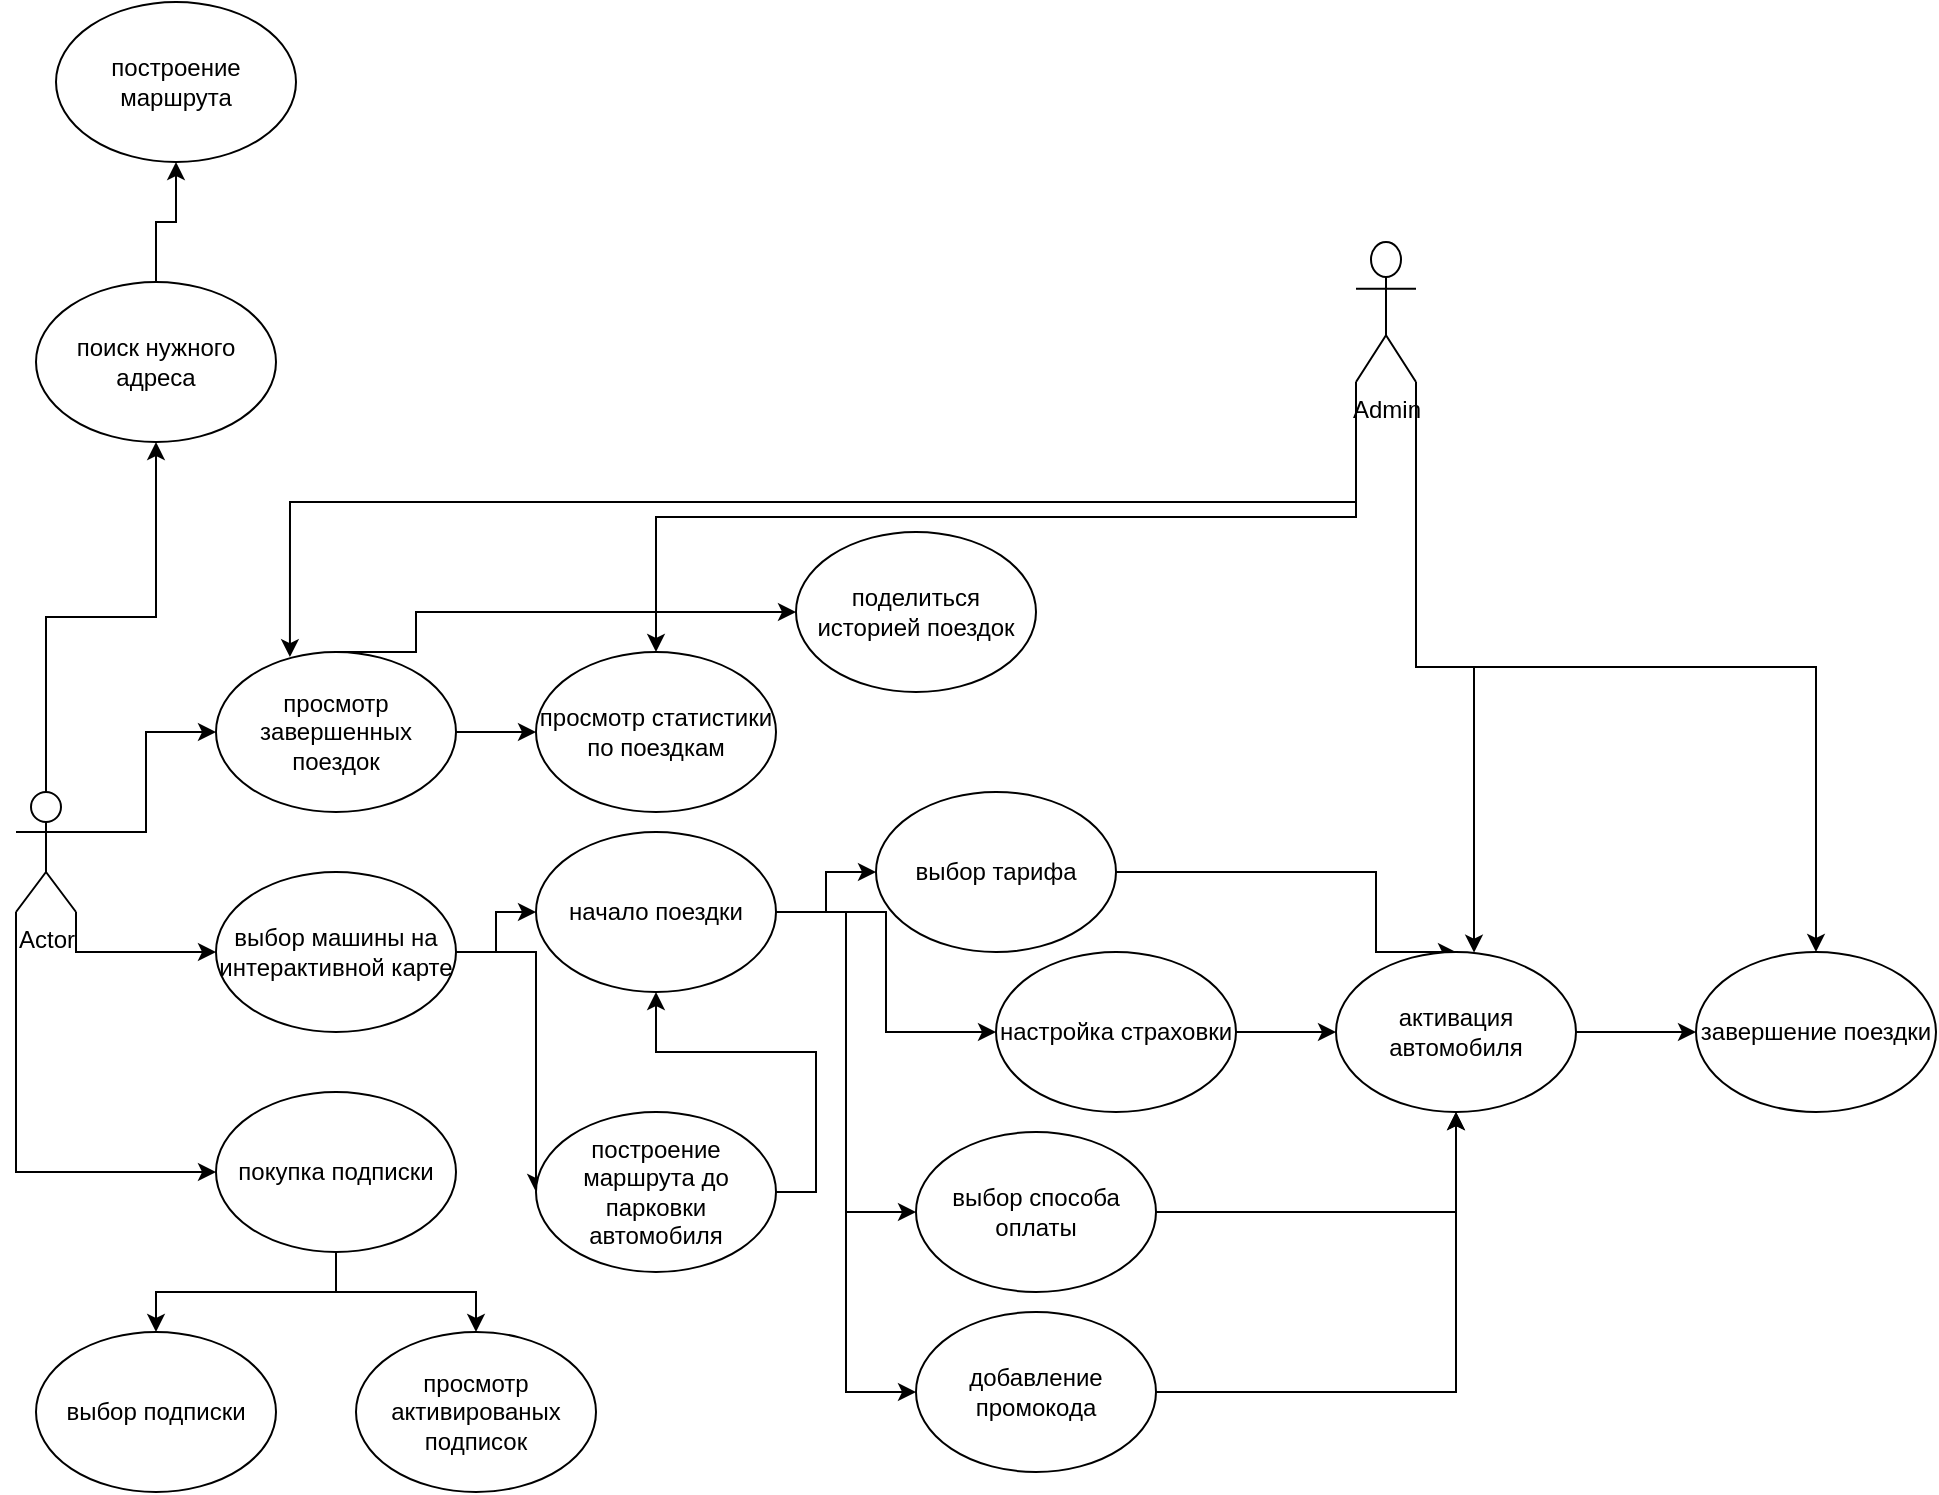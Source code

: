 <mxfile version="24.7.8">
  <diagram name="Страница — 1" id="HjjRgaQjeFVheYXlBfXP">
    <mxGraphModel dx="1050" dy="621" grid="1" gridSize="10" guides="1" tooltips="1" connect="1" arrows="1" fold="1" page="1" pageScale="1" pageWidth="2000" pageHeight="2000" math="0" shadow="0">
      <root>
        <mxCell id="0" />
        <mxCell id="1" parent="0" />
        <mxCell id="LvqiaOlGsgkLTVf1lzNf-4" style="edgeStyle=orthogonalEdgeStyle;rounded=0;orthogonalLoop=1;jettySize=auto;html=1;exitX=1;exitY=0.333;exitDx=0;exitDy=0;exitPerimeter=0;entryX=0;entryY=0.5;entryDx=0;entryDy=0;" parent="1" source="LvqiaOlGsgkLTVf1lzNf-1" target="LvqiaOlGsgkLTVf1lzNf-8" edge="1">
          <mxGeometry relative="1" as="geometry">
            <mxPoint x="600" y="885" as="targetPoint" />
          </mxGeometry>
        </mxCell>
        <mxCell id="LvqiaOlGsgkLTVf1lzNf-7" style="edgeStyle=orthogonalEdgeStyle;rounded=0;orthogonalLoop=1;jettySize=auto;html=1;exitX=1;exitY=1;exitDx=0;exitDy=0;exitPerimeter=0;" parent="1" source="LvqiaOlGsgkLTVf1lzNf-1" target="LvqiaOlGsgkLTVf1lzNf-5" edge="1">
          <mxGeometry relative="1" as="geometry" />
        </mxCell>
        <mxCell id="LvqiaOlGsgkLTVf1lzNf-10" style="edgeStyle=orthogonalEdgeStyle;rounded=0;orthogonalLoop=1;jettySize=auto;html=1;exitX=0;exitY=1;exitDx=0;exitDy=0;exitPerimeter=0;entryX=0;entryY=0.5;entryDx=0;entryDy=0;" parent="1" source="LvqiaOlGsgkLTVf1lzNf-1" target="LvqiaOlGsgkLTVf1lzNf-9" edge="1">
          <mxGeometry relative="1" as="geometry" />
        </mxCell>
        <mxCell id="B99p9fjbkFa-85wRjsp8-11" style="edgeStyle=orthogonalEdgeStyle;rounded=0;orthogonalLoop=1;jettySize=auto;html=1;exitX=0.5;exitY=0;exitDx=0;exitDy=0;exitPerimeter=0;entryX=0.5;entryY=1;entryDx=0;entryDy=0;" edge="1" parent="1" source="LvqiaOlGsgkLTVf1lzNf-1" target="LvqiaOlGsgkLTVf1lzNf-18">
          <mxGeometry relative="1" as="geometry" />
        </mxCell>
        <mxCell id="LvqiaOlGsgkLTVf1lzNf-1" value="Actor" style="shape=umlActor;verticalLabelPosition=bottom;verticalAlign=top;html=1;outlineConnect=0;" parent="1" vertex="1">
          <mxGeometry x="500" y="915" width="30" height="60" as="geometry" />
        </mxCell>
        <mxCell id="LvqiaOlGsgkLTVf1lzNf-15" style="edgeStyle=orthogonalEdgeStyle;rounded=0;orthogonalLoop=1;jettySize=auto;html=1;exitX=1;exitY=0.5;exitDx=0;exitDy=0;entryX=0;entryY=0.5;entryDx=0;entryDy=0;" parent="1" source="LvqiaOlGsgkLTVf1lzNf-5" target="LvqiaOlGsgkLTVf1lzNf-14" edge="1">
          <mxGeometry relative="1" as="geometry" />
        </mxCell>
        <mxCell id="LvqiaOlGsgkLTVf1lzNf-23" style="edgeStyle=orthogonalEdgeStyle;rounded=0;orthogonalLoop=1;jettySize=auto;html=1;exitX=1;exitY=0.5;exitDx=0;exitDy=0;" parent="1" source="LvqiaOlGsgkLTVf1lzNf-5" target="LvqiaOlGsgkLTVf1lzNf-22" edge="1">
          <mxGeometry relative="1" as="geometry">
            <Array as="points">
              <mxPoint x="760" y="995" />
            </Array>
          </mxGeometry>
        </mxCell>
        <mxCell id="LvqiaOlGsgkLTVf1lzNf-5" value="выбор машины на интерактивной карте" style="ellipse;whiteSpace=wrap;html=1;" parent="1" vertex="1">
          <mxGeometry x="600" y="955" width="120" height="80" as="geometry" />
        </mxCell>
        <mxCell id="LvqiaOlGsgkLTVf1lzNf-12" style="edgeStyle=orthogonalEdgeStyle;rounded=0;orthogonalLoop=1;jettySize=auto;html=1;exitX=1;exitY=0.5;exitDx=0;exitDy=0;entryX=0;entryY=0.5;entryDx=0;entryDy=0;" parent="1" source="LvqiaOlGsgkLTVf1lzNf-8" target="LvqiaOlGsgkLTVf1lzNf-11" edge="1">
          <mxGeometry relative="1" as="geometry" />
        </mxCell>
        <mxCell id="B99p9fjbkFa-85wRjsp8-4" style="edgeStyle=orthogonalEdgeStyle;rounded=0;orthogonalLoop=1;jettySize=auto;html=1;exitX=0.5;exitY=0;exitDx=0;exitDy=0;entryX=0;entryY=0.5;entryDx=0;entryDy=0;" edge="1" parent="1" source="LvqiaOlGsgkLTVf1lzNf-8" target="B99p9fjbkFa-85wRjsp8-2">
          <mxGeometry relative="1" as="geometry">
            <Array as="points">
              <mxPoint x="700" y="845" />
              <mxPoint x="700" y="825" />
            </Array>
          </mxGeometry>
        </mxCell>
        <mxCell id="LvqiaOlGsgkLTVf1lzNf-8" value="просмотр завершенных поездок" style="ellipse;whiteSpace=wrap;html=1;" parent="1" vertex="1">
          <mxGeometry x="600" y="845" width="120" height="80" as="geometry" />
        </mxCell>
        <mxCell id="B99p9fjbkFa-85wRjsp8-6" style="edgeStyle=orthogonalEdgeStyle;rounded=0;orthogonalLoop=1;jettySize=auto;html=1;exitX=0.5;exitY=1;exitDx=0;exitDy=0;entryX=0.5;entryY=0;entryDx=0;entryDy=0;" edge="1" parent="1" source="LvqiaOlGsgkLTVf1lzNf-9" target="B99p9fjbkFa-85wRjsp8-5">
          <mxGeometry relative="1" as="geometry" />
        </mxCell>
        <mxCell id="B99p9fjbkFa-85wRjsp8-8" style="edgeStyle=orthogonalEdgeStyle;rounded=0;orthogonalLoop=1;jettySize=auto;html=1;exitX=0.5;exitY=1;exitDx=0;exitDy=0;entryX=0.5;entryY=0;entryDx=0;entryDy=0;" edge="1" parent="1" source="LvqiaOlGsgkLTVf1lzNf-9" target="B99p9fjbkFa-85wRjsp8-7">
          <mxGeometry relative="1" as="geometry" />
        </mxCell>
        <mxCell id="LvqiaOlGsgkLTVf1lzNf-9" value="покупка подписки" style="ellipse;whiteSpace=wrap;html=1;" parent="1" vertex="1">
          <mxGeometry x="600" y="1065" width="120" height="80" as="geometry" />
        </mxCell>
        <mxCell id="LvqiaOlGsgkLTVf1lzNf-11" value="просмотр статистики по поездкам" style="ellipse;whiteSpace=wrap;html=1;" parent="1" vertex="1">
          <mxGeometry x="760" y="845" width="120" height="80" as="geometry" />
        </mxCell>
        <mxCell id="LvqiaOlGsgkLTVf1lzNf-25" style="edgeStyle=orthogonalEdgeStyle;rounded=0;orthogonalLoop=1;jettySize=auto;html=1;exitX=1;exitY=0.5;exitDx=0;exitDy=0;" parent="1" source="LvqiaOlGsgkLTVf1lzNf-14" target="LvqiaOlGsgkLTVf1lzNf-24" edge="1">
          <mxGeometry relative="1" as="geometry" />
        </mxCell>
        <mxCell id="LvqiaOlGsgkLTVf1lzNf-28" style="edgeStyle=orthogonalEdgeStyle;rounded=0;orthogonalLoop=1;jettySize=auto;html=1;exitX=1;exitY=0.5;exitDx=0;exitDy=0;" parent="1" source="LvqiaOlGsgkLTVf1lzNf-14" target="LvqiaOlGsgkLTVf1lzNf-27" edge="1">
          <mxGeometry relative="1" as="geometry" />
        </mxCell>
        <mxCell id="LvqiaOlGsgkLTVf1lzNf-30" style="edgeStyle=orthogonalEdgeStyle;rounded=0;orthogonalLoop=1;jettySize=auto;html=1;exitX=1;exitY=0.5;exitDx=0;exitDy=0;entryX=0;entryY=0.5;entryDx=0;entryDy=0;" parent="1" source="LvqiaOlGsgkLTVf1lzNf-14" target="LvqiaOlGsgkLTVf1lzNf-29" edge="1">
          <mxGeometry relative="1" as="geometry" />
        </mxCell>
        <mxCell id="LvqiaOlGsgkLTVf1lzNf-33" style="edgeStyle=orthogonalEdgeStyle;rounded=0;orthogonalLoop=1;jettySize=auto;html=1;exitX=1;exitY=0.5;exitDx=0;exitDy=0;entryX=0;entryY=0.5;entryDx=0;entryDy=0;" parent="1" source="LvqiaOlGsgkLTVf1lzNf-14" target="LvqiaOlGsgkLTVf1lzNf-31" edge="1">
          <mxGeometry relative="1" as="geometry" />
        </mxCell>
        <mxCell id="LvqiaOlGsgkLTVf1lzNf-14" value="начало поездки" style="ellipse;whiteSpace=wrap;html=1;" parent="1" vertex="1">
          <mxGeometry x="760" y="935" width="120" height="80" as="geometry" />
        </mxCell>
        <mxCell id="B99p9fjbkFa-85wRjsp8-10" style="edgeStyle=orthogonalEdgeStyle;rounded=0;orthogonalLoop=1;jettySize=auto;html=1;exitX=0.5;exitY=0;exitDx=0;exitDy=0;" edge="1" parent="1" source="LvqiaOlGsgkLTVf1lzNf-18" target="LvqiaOlGsgkLTVf1lzNf-20">
          <mxGeometry relative="1" as="geometry" />
        </mxCell>
        <mxCell id="LvqiaOlGsgkLTVf1lzNf-18" value="поиск нужного адреса" style="ellipse;whiteSpace=wrap;html=1;" parent="1" vertex="1">
          <mxGeometry x="510" y="660" width="120" height="80" as="geometry" />
        </mxCell>
        <mxCell id="LvqiaOlGsgkLTVf1lzNf-20" value="построение маршрута" style="ellipse;whiteSpace=wrap;html=1;" parent="1" vertex="1">
          <mxGeometry x="520" y="520" width="120" height="80" as="geometry" />
        </mxCell>
        <mxCell id="LvqiaOlGsgkLTVf1lzNf-26" style="edgeStyle=orthogonalEdgeStyle;rounded=0;orthogonalLoop=1;jettySize=auto;html=1;exitX=1;exitY=0.5;exitDx=0;exitDy=0;entryX=0.5;entryY=1;entryDx=0;entryDy=0;" parent="1" source="LvqiaOlGsgkLTVf1lzNf-22" target="LvqiaOlGsgkLTVf1lzNf-14" edge="1">
          <mxGeometry relative="1" as="geometry">
            <mxPoint x="890" y="975" as="targetPoint" />
          </mxGeometry>
        </mxCell>
        <mxCell id="LvqiaOlGsgkLTVf1lzNf-22" value="построение маршрута до парковки автомобиля" style="ellipse;whiteSpace=wrap;html=1;" parent="1" vertex="1">
          <mxGeometry x="760" y="1075" width="120" height="80" as="geometry" />
        </mxCell>
        <mxCell id="LvqiaOlGsgkLTVf1lzNf-37" style="edgeStyle=orthogonalEdgeStyle;rounded=0;orthogonalLoop=1;jettySize=auto;html=1;exitX=1;exitY=0.5;exitDx=0;exitDy=0;entryX=0.5;entryY=0;entryDx=0;entryDy=0;" parent="1" source="LvqiaOlGsgkLTVf1lzNf-24" target="LvqiaOlGsgkLTVf1lzNf-34" edge="1">
          <mxGeometry relative="1" as="geometry">
            <Array as="points">
              <mxPoint x="1180" y="955" />
              <mxPoint x="1180" y="995" />
            </Array>
          </mxGeometry>
        </mxCell>
        <mxCell id="LvqiaOlGsgkLTVf1lzNf-24" value="выбор тарифа" style="ellipse;whiteSpace=wrap;html=1;" parent="1" vertex="1">
          <mxGeometry x="930" y="915" width="120" height="80" as="geometry" />
        </mxCell>
        <mxCell id="LvqiaOlGsgkLTVf1lzNf-38" style="edgeStyle=orthogonalEdgeStyle;rounded=0;orthogonalLoop=1;jettySize=auto;html=1;exitX=1;exitY=0.5;exitDx=0;exitDy=0;entryX=0;entryY=0.5;entryDx=0;entryDy=0;" parent="1" source="LvqiaOlGsgkLTVf1lzNf-27" target="LvqiaOlGsgkLTVf1lzNf-34" edge="1">
          <mxGeometry relative="1" as="geometry" />
        </mxCell>
        <mxCell id="LvqiaOlGsgkLTVf1lzNf-27" value="настройка страховки" style="ellipse;whiteSpace=wrap;html=1;" parent="1" vertex="1">
          <mxGeometry x="990" y="995" width="120" height="80" as="geometry" />
        </mxCell>
        <mxCell id="LvqiaOlGsgkLTVf1lzNf-39" style="edgeStyle=orthogonalEdgeStyle;rounded=0;orthogonalLoop=1;jettySize=auto;html=1;exitX=1;exitY=0.5;exitDx=0;exitDy=0;entryX=0.5;entryY=1;entryDx=0;entryDy=0;" parent="1" source="LvqiaOlGsgkLTVf1lzNf-29" target="LvqiaOlGsgkLTVf1lzNf-34" edge="1">
          <mxGeometry relative="1" as="geometry" />
        </mxCell>
        <mxCell id="LvqiaOlGsgkLTVf1lzNf-29" value="выбор способа оплаты" style="ellipse;whiteSpace=wrap;html=1;" parent="1" vertex="1">
          <mxGeometry x="950" y="1085" width="120" height="80" as="geometry" />
        </mxCell>
        <mxCell id="LvqiaOlGsgkLTVf1lzNf-40" style="edgeStyle=orthogonalEdgeStyle;rounded=0;orthogonalLoop=1;jettySize=auto;html=1;exitX=1;exitY=0.5;exitDx=0;exitDy=0;entryX=0.5;entryY=1;entryDx=0;entryDy=0;" parent="1" source="LvqiaOlGsgkLTVf1lzNf-31" target="LvqiaOlGsgkLTVf1lzNf-34" edge="1">
          <mxGeometry relative="1" as="geometry" />
        </mxCell>
        <mxCell id="LvqiaOlGsgkLTVf1lzNf-31" value="добавление промокода" style="ellipse;whiteSpace=wrap;html=1;" parent="1" vertex="1">
          <mxGeometry x="950" y="1175" width="120" height="80" as="geometry" />
        </mxCell>
        <mxCell id="B99p9fjbkFa-85wRjsp8-1" style="edgeStyle=orthogonalEdgeStyle;rounded=0;orthogonalLoop=1;jettySize=auto;html=1;exitX=1;exitY=0.5;exitDx=0;exitDy=0;entryX=0;entryY=0.5;entryDx=0;entryDy=0;" edge="1" parent="1" source="LvqiaOlGsgkLTVf1lzNf-34" target="LvqiaOlGsgkLTVf1lzNf-41">
          <mxGeometry relative="1" as="geometry" />
        </mxCell>
        <mxCell id="LvqiaOlGsgkLTVf1lzNf-34" value="активация автомобиля" style="ellipse;whiteSpace=wrap;html=1;" parent="1" vertex="1">
          <mxGeometry x="1160" y="995" width="120" height="80" as="geometry" />
        </mxCell>
        <mxCell id="LvqiaOlGsgkLTVf1lzNf-41" value="завершение поездки" style="ellipse;whiteSpace=wrap;html=1;" parent="1" vertex="1">
          <mxGeometry x="1340" y="995" width="120" height="80" as="geometry" />
        </mxCell>
        <mxCell id="B99p9fjbkFa-85wRjsp8-2" value="поделиться историей поездок" style="ellipse;whiteSpace=wrap;html=1;" vertex="1" parent="1">
          <mxGeometry x="890" y="785" width="120" height="80" as="geometry" />
        </mxCell>
        <mxCell id="B99p9fjbkFa-85wRjsp8-5" value="выбор подписки" style="ellipse;whiteSpace=wrap;html=1;" vertex="1" parent="1">
          <mxGeometry x="510" y="1185" width="120" height="80" as="geometry" />
        </mxCell>
        <mxCell id="B99p9fjbkFa-85wRjsp8-7" value="просмотр активированых подписок" style="ellipse;whiteSpace=wrap;html=1;" vertex="1" parent="1">
          <mxGeometry x="670" y="1185" width="120" height="80" as="geometry" />
        </mxCell>
        <mxCell id="B99p9fjbkFa-85wRjsp8-13" style="edgeStyle=orthogonalEdgeStyle;rounded=0;orthogonalLoop=1;jettySize=auto;html=1;exitX=0;exitY=1;exitDx=0;exitDy=0;exitPerimeter=0;entryX=0.5;entryY=0;entryDx=0;entryDy=0;" edge="1" parent="1" source="B99p9fjbkFa-85wRjsp8-9" target="LvqiaOlGsgkLTVf1lzNf-11">
          <mxGeometry relative="1" as="geometry" />
        </mxCell>
        <mxCell id="B99p9fjbkFa-85wRjsp8-15" style="edgeStyle=orthogonalEdgeStyle;rounded=0;orthogonalLoop=1;jettySize=auto;html=1;exitX=1;exitY=1;exitDx=0;exitDy=0;exitPerimeter=0;entryX=0.5;entryY=0;entryDx=0;entryDy=0;" edge="1" parent="1" source="B99p9fjbkFa-85wRjsp8-9" target="LvqiaOlGsgkLTVf1lzNf-41">
          <mxGeometry relative="1" as="geometry" />
        </mxCell>
        <mxCell id="B99p9fjbkFa-85wRjsp8-9" value="Admin" style="shape=umlActor;verticalLabelPosition=bottom;verticalAlign=top;html=1;outlineConnect=0;" vertex="1" parent="1">
          <mxGeometry x="1170" y="640" width="30" height="70" as="geometry" />
        </mxCell>
        <mxCell id="B99p9fjbkFa-85wRjsp8-12" style="edgeStyle=orthogonalEdgeStyle;rounded=0;orthogonalLoop=1;jettySize=auto;html=1;exitX=0;exitY=1;exitDx=0;exitDy=0;exitPerimeter=0;entryX=0.308;entryY=0.032;entryDx=0;entryDy=0;entryPerimeter=0;" edge="1" parent="1" source="B99p9fjbkFa-85wRjsp8-9" target="LvqiaOlGsgkLTVf1lzNf-8">
          <mxGeometry relative="1" as="geometry">
            <Array as="points">
              <mxPoint x="1170" y="770" />
              <mxPoint x="637" y="770" />
            </Array>
          </mxGeometry>
        </mxCell>
        <mxCell id="B99p9fjbkFa-85wRjsp8-14" style="edgeStyle=orthogonalEdgeStyle;rounded=0;orthogonalLoop=1;jettySize=auto;html=1;exitX=1;exitY=1;exitDx=0;exitDy=0;exitPerimeter=0;entryX=0.575;entryY=0.004;entryDx=0;entryDy=0;entryPerimeter=0;" edge="1" parent="1" source="B99p9fjbkFa-85wRjsp8-9" target="LvqiaOlGsgkLTVf1lzNf-34">
          <mxGeometry relative="1" as="geometry" />
        </mxCell>
      </root>
    </mxGraphModel>
  </diagram>
</mxfile>
